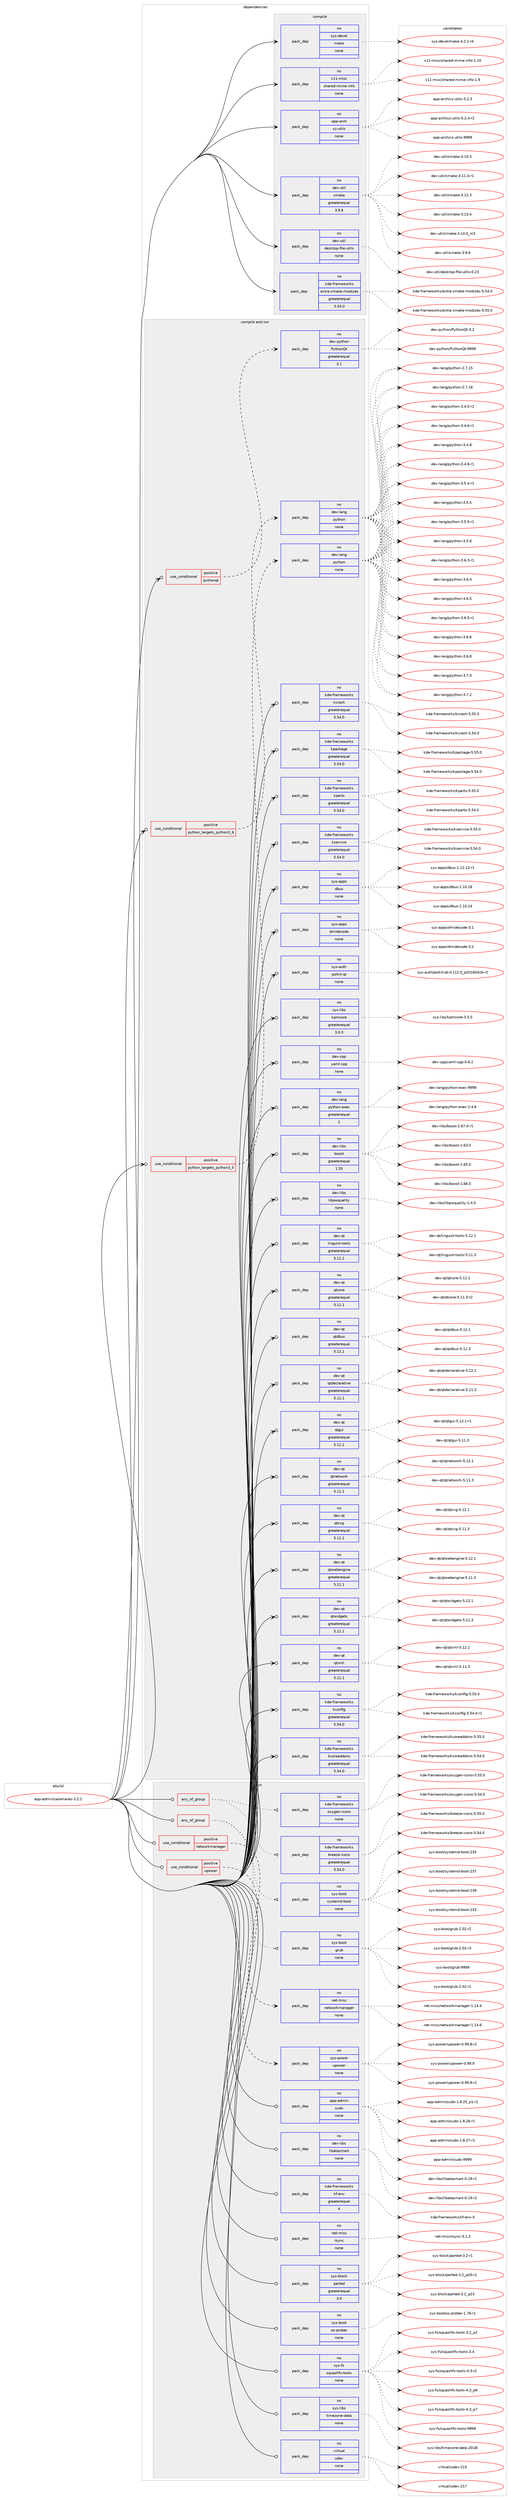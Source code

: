 digraph prolog {

# *************
# Graph options
# *************

newrank=true;
concentrate=true;
compound=true;
graph [rankdir=LR,fontname=Helvetica,fontsize=10,ranksep=1.5];#, ranksep=2.5, nodesep=0.2];
edge  [arrowhead=vee];
node  [fontname=Helvetica,fontsize=10];

# **********
# The ebuild
# **********

subgraph cluster_leftcol {
color=gray;
rank=same;
label=<<i>ebuild</i>>;
id [label="app-admin/calamares-3.2.2", color=red, width=4, href="../app-admin/calamares-3.2.2.svg"];
}

# ****************
# The dependencies
# ****************

subgraph cluster_midcol {
color=gray;
label=<<i>dependencies</i>>;
subgraph cluster_compile {
fillcolor="#eeeeee";
style=filled;
label=<<i>compile</i>>;
subgraph pack899906 {
dependency1264115 [label=<<TABLE BORDER="0" CELLBORDER="1" CELLSPACING="0" CELLPADDING="4" WIDTH="220"><TR><TD ROWSPAN="6" CELLPADDING="30">pack_dep</TD></TR><TR><TD WIDTH="110">no</TD></TR><TR><TD>app-arch</TD></TR><TR><TD>xz-utils</TD></TR><TR><TD>none</TD></TR><TR><TD></TD></TR></TABLE>>, shape=none, color=blue];
}
id:e -> dependency1264115:w [weight=20,style="solid",arrowhead="vee"];
subgraph pack899907 {
dependency1264116 [label=<<TABLE BORDER="0" CELLBORDER="1" CELLSPACING="0" CELLPADDING="4" WIDTH="220"><TR><TD ROWSPAN="6" CELLPADDING="30">pack_dep</TD></TR><TR><TD WIDTH="110">no</TD></TR><TR><TD>dev-util</TD></TR><TR><TD>cmake</TD></TR><TR><TD>greaterequal</TD></TR><TR><TD>3.9.6</TD></TR></TABLE>>, shape=none, color=blue];
}
id:e -> dependency1264116:w [weight=20,style="solid",arrowhead="vee"];
subgraph pack899908 {
dependency1264117 [label=<<TABLE BORDER="0" CELLBORDER="1" CELLSPACING="0" CELLPADDING="4" WIDTH="220"><TR><TD ROWSPAN="6" CELLPADDING="30">pack_dep</TD></TR><TR><TD WIDTH="110">no</TD></TR><TR><TD>dev-util</TD></TR><TR><TD>desktop-file-utils</TD></TR><TR><TD>none</TD></TR><TR><TD></TD></TR></TABLE>>, shape=none, color=blue];
}
id:e -> dependency1264117:w [weight=20,style="solid",arrowhead="vee"];
subgraph pack899909 {
dependency1264118 [label=<<TABLE BORDER="0" CELLBORDER="1" CELLSPACING="0" CELLPADDING="4" WIDTH="220"><TR><TD ROWSPAN="6" CELLPADDING="30">pack_dep</TD></TR><TR><TD WIDTH="110">no</TD></TR><TR><TD>kde-frameworks</TD></TR><TR><TD>extra-cmake-modules</TD></TR><TR><TD>greaterequal</TD></TR><TR><TD>5.54.0</TD></TR></TABLE>>, shape=none, color=blue];
}
id:e -> dependency1264118:w [weight=20,style="solid",arrowhead="vee"];
subgraph pack899910 {
dependency1264119 [label=<<TABLE BORDER="0" CELLBORDER="1" CELLSPACING="0" CELLPADDING="4" WIDTH="220"><TR><TD ROWSPAN="6" CELLPADDING="30">pack_dep</TD></TR><TR><TD WIDTH="110">no</TD></TR><TR><TD>sys-devel</TD></TR><TR><TD>make</TD></TR><TR><TD>none</TD></TR><TR><TD></TD></TR></TABLE>>, shape=none, color=blue];
}
id:e -> dependency1264119:w [weight=20,style="solid",arrowhead="vee"];
subgraph pack899911 {
dependency1264120 [label=<<TABLE BORDER="0" CELLBORDER="1" CELLSPACING="0" CELLPADDING="4" WIDTH="220"><TR><TD ROWSPAN="6" CELLPADDING="30">pack_dep</TD></TR><TR><TD WIDTH="110">no</TD></TR><TR><TD>x11-misc</TD></TR><TR><TD>shared-mime-info</TD></TR><TR><TD>none</TD></TR><TR><TD></TD></TR></TABLE>>, shape=none, color=blue];
}
id:e -> dependency1264120:w [weight=20,style="solid",arrowhead="vee"];
}
subgraph cluster_compileandrun {
fillcolor="#eeeeee";
style=filled;
label=<<i>compile and run</i>>;
subgraph cond344631 {
dependency1264121 [label=<<TABLE BORDER="0" CELLBORDER="1" CELLSPACING="0" CELLPADDING="4"><TR><TD ROWSPAN="3" CELLPADDING="10">use_conditional</TD></TR><TR><TD>positive</TD></TR><TR><TD>python_targets_python3_5</TD></TR></TABLE>>, shape=none, color=red];
subgraph pack899912 {
dependency1264122 [label=<<TABLE BORDER="0" CELLBORDER="1" CELLSPACING="0" CELLPADDING="4" WIDTH="220"><TR><TD ROWSPAN="6" CELLPADDING="30">pack_dep</TD></TR><TR><TD WIDTH="110">no</TD></TR><TR><TD>dev-lang</TD></TR><TR><TD>python</TD></TR><TR><TD>none</TD></TR><TR><TD></TD></TR></TABLE>>, shape=none, color=blue];
}
dependency1264121:e -> dependency1264122:w [weight=20,style="dashed",arrowhead="vee"];
}
id:e -> dependency1264121:w [weight=20,style="solid",arrowhead="odotvee"];
subgraph cond344632 {
dependency1264123 [label=<<TABLE BORDER="0" CELLBORDER="1" CELLSPACING="0" CELLPADDING="4"><TR><TD ROWSPAN="3" CELLPADDING="10">use_conditional</TD></TR><TR><TD>positive</TD></TR><TR><TD>python_targets_python3_6</TD></TR></TABLE>>, shape=none, color=red];
subgraph pack899913 {
dependency1264124 [label=<<TABLE BORDER="0" CELLBORDER="1" CELLSPACING="0" CELLPADDING="4" WIDTH="220"><TR><TD ROWSPAN="6" CELLPADDING="30">pack_dep</TD></TR><TR><TD WIDTH="110">no</TD></TR><TR><TD>dev-lang</TD></TR><TR><TD>python</TD></TR><TR><TD>none</TD></TR><TR><TD></TD></TR></TABLE>>, shape=none, color=blue];
}
dependency1264123:e -> dependency1264124:w [weight=20,style="dashed",arrowhead="vee"];
}
id:e -> dependency1264123:w [weight=20,style="solid",arrowhead="odotvee"];
subgraph cond344633 {
dependency1264125 [label=<<TABLE BORDER="0" CELLBORDER="1" CELLSPACING="0" CELLPADDING="4"><TR><TD ROWSPAN="3" CELLPADDING="10">use_conditional</TD></TR><TR><TD>positive</TD></TR><TR><TD>pythonqt</TD></TR></TABLE>>, shape=none, color=red];
subgraph pack899914 {
dependency1264126 [label=<<TABLE BORDER="0" CELLBORDER="1" CELLSPACING="0" CELLPADDING="4" WIDTH="220"><TR><TD ROWSPAN="6" CELLPADDING="30">pack_dep</TD></TR><TR><TD WIDTH="110">no</TD></TR><TR><TD>dev-python</TD></TR><TR><TD>PythonQt</TD></TR><TR><TD>greaterequal</TD></TR><TR><TD>3.1</TD></TR></TABLE>>, shape=none, color=blue];
}
dependency1264125:e -> dependency1264126:w [weight=20,style="dashed",arrowhead="vee"];
}
id:e -> dependency1264125:w [weight=20,style="solid",arrowhead="odotvee"];
subgraph pack899915 {
dependency1264127 [label=<<TABLE BORDER="0" CELLBORDER="1" CELLSPACING="0" CELLPADDING="4" WIDTH="220"><TR><TD ROWSPAN="6" CELLPADDING="30">pack_dep</TD></TR><TR><TD WIDTH="110">no</TD></TR><TR><TD>dev-cpp</TD></TR><TR><TD>yaml-cpp</TD></TR><TR><TD>none</TD></TR><TR><TD></TD></TR></TABLE>>, shape=none, color=blue];
}
id:e -> dependency1264127:w [weight=20,style="solid",arrowhead="odotvee"];
subgraph pack899916 {
dependency1264128 [label=<<TABLE BORDER="0" CELLBORDER="1" CELLSPACING="0" CELLPADDING="4" WIDTH="220"><TR><TD ROWSPAN="6" CELLPADDING="30">pack_dep</TD></TR><TR><TD WIDTH="110">no</TD></TR><TR><TD>dev-lang</TD></TR><TR><TD>python-exec</TD></TR><TR><TD>greaterequal</TD></TR><TR><TD>2</TD></TR></TABLE>>, shape=none, color=blue];
}
id:e -> dependency1264128:w [weight=20,style="solid",arrowhead="odotvee"];
subgraph pack899917 {
dependency1264129 [label=<<TABLE BORDER="0" CELLBORDER="1" CELLSPACING="0" CELLPADDING="4" WIDTH="220"><TR><TD ROWSPAN="6" CELLPADDING="30">pack_dep</TD></TR><TR><TD WIDTH="110">no</TD></TR><TR><TD>dev-libs</TD></TR><TR><TD>boost</TD></TR><TR><TD>greaterequal</TD></TR><TR><TD>1.55</TD></TR></TABLE>>, shape=none, color=blue];
}
id:e -> dependency1264129:w [weight=20,style="solid",arrowhead="odotvee"];
subgraph pack899918 {
dependency1264130 [label=<<TABLE BORDER="0" CELLBORDER="1" CELLSPACING="0" CELLPADDING="4" WIDTH="220"><TR><TD ROWSPAN="6" CELLPADDING="30">pack_dep</TD></TR><TR><TD WIDTH="110">no</TD></TR><TR><TD>dev-libs</TD></TR><TR><TD>libpwquality</TD></TR><TR><TD>none</TD></TR><TR><TD></TD></TR></TABLE>>, shape=none, color=blue];
}
id:e -> dependency1264130:w [weight=20,style="solid",arrowhead="odotvee"];
subgraph pack899919 {
dependency1264131 [label=<<TABLE BORDER="0" CELLBORDER="1" CELLSPACING="0" CELLPADDING="4" WIDTH="220"><TR><TD ROWSPAN="6" CELLPADDING="30">pack_dep</TD></TR><TR><TD WIDTH="110">no</TD></TR><TR><TD>dev-qt</TD></TR><TR><TD>linguist-tools</TD></TR><TR><TD>greaterequal</TD></TR><TR><TD>5.11.1</TD></TR></TABLE>>, shape=none, color=blue];
}
id:e -> dependency1264131:w [weight=20,style="solid",arrowhead="odotvee"];
subgraph pack899920 {
dependency1264132 [label=<<TABLE BORDER="0" CELLBORDER="1" CELLSPACING="0" CELLPADDING="4" WIDTH="220"><TR><TD ROWSPAN="6" CELLPADDING="30">pack_dep</TD></TR><TR><TD WIDTH="110">no</TD></TR><TR><TD>dev-qt</TD></TR><TR><TD>qtcore</TD></TR><TR><TD>greaterequal</TD></TR><TR><TD>5.11.1</TD></TR></TABLE>>, shape=none, color=blue];
}
id:e -> dependency1264132:w [weight=20,style="solid",arrowhead="odotvee"];
subgraph pack899921 {
dependency1264133 [label=<<TABLE BORDER="0" CELLBORDER="1" CELLSPACING="0" CELLPADDING="4" WIDTH="220"><TR><TD ROWSPAN="6" CELLPADDING="30">pack_dep</TD></TR><TR><TD WIDTH="110">no</TD></TR><TR><TD>dev-qt</TD></TR><TR><TD>qtdbus</TD></TR><TR><TD>greaterequal</TD></TR><TR><TD>5.11.1</TD></TR></TABLE>>, shape=none, color=blue];
}
id:e -> dependency1264133:w [weight=20,style="solid",arrowhead="odotvee"];
subgraph pack899922 {
dependency1264134 [label=<<TABLE BORDER="0" CELLBORDER="1" CELLSPACING="0" CELLPADDING="4" WIDTH="220"><TR><TD ROWSPAN="6" CELLPADDING="30">pack_dep</TD></TR><TR><TD WIDTH="110">no</TD></TR><TR><TD>dev-qt</TD></TR><TR><TD>qtdeclarative</TD></TR><TR><TD>greaterequal</TD></TR><TR><TD>5.11.1</TD></TR></TABLE>>, shape=none, color=blue];
}
id:e -> dependency1264134:w [weight=20,style="solid",arrowhead="odotvee"];
subgraph pack899923 {
dependency1264135 [label=<<TABLE BORDER="0" CELLBORDER="1" CELLSPACING="0" CELLPADDING="4" WIDTH="220"><TR><TD ROWSPAN="6" CELLPADDING="30">pack_dep</TD></TR><TR><TD WIDTH="110">no</TD></TR><TR><TD>dev-qt</TD></TR><TR><TD>qtgui</TD></TR><TR><TD>greaterequal</TD></TR><TR><TD>5.11.1</TD></TR></TABLE>>, shape=none, color=blue];
}
id:e -> dependency1264135:w [weight=20,style="solid",arrowhead="odotvee"];
subgraph pack899924 {
dependency1264136 [label=<<TABLE BORDER="0" CELLBORDER="1" CELLSPACING="0" CELLPADDING="4" WIDTH="220"><TR><TD ROWSPAN="6" CELLPADDING="30">pack_dep</TD></TR><TR><TD WIDTH="110">no</TD></TR><TR><TD>dev-qt</TD></TR><TR><TD>qtnetwork</TD></TR><TR><TD>greaterequal</TD></TR><TR><TD>5.11.1</TD></TR></TABLE>>, shape=none, color=blue];
}
id:e -> dependency1264136:w [weight=20,style="solid",arrowhead="odotvee"];
subgraph pack899925 {
dependency1264137 [label=<<TABLE BORDER="0" CELLBORDER="1" CELLSPACING="0" CELLPADDING="4" WIDTH="220"><TR><TD ROWSPAN="6" CELLPADDING="30">pack_dep</TD></TR><TR><TD WIDTH="110">no</TD></TR><TR><TD>dev-qt</TD></TR><TR><TD>qtsvg</TD></TR><TR><TD>greaterequal</TD></TR><TR><TD>5.11.1</TD></TR></TABLE>>, shape=none, color=blue];
}
id:e -> dependency1264137:w [weight=20,style="solid",arrowhead="odotvee"];
subgraph pack899926 {
dependency1264138 [label=<<TABLE BORDER="0" CELLBORDER="1" CELLSPACING="0" CELLPADDING="4" WIDTH="220"><TR><TD ROWSPAN="6" CELLPADDING="30">pack_dep</TD></TR><TR><TD WIDTH="110">no</TD></TR><TR><TD>dev-qt</TD></TR><TR><TD>qtwebengine</TD></TR><TR><TD>greaterequal</TD></TR><TR><TD>5.11.1</TD></TR></TABLE>>, shape=none, color=blue];
}
id:e -> dependency1264138:w [weight=20,style="solid",arrowhead="odotvee"];
subgraph pack899927 {
dependency1264139 [label=<<TABLE BORDER="0" CELLBORDER="1" CELLSPACING="0" CELLPADDING="4" WIDTH="220"><TR><TD ROWSPAN="6" CELLPADDING="30">pack_dep</TD></TR><TR><TD WIDTH="110">no</TD></TR><TR><TD>dev-qt</TD></TR><TR><TD>qtwidgets</TD></TR><TR><TD>greaterequal</TD></TR><TR><TD>5.11.1</TD></TR></TABLE>>, shape=none, color=blue];
}
id:e -> dependency1264139:w [weight=20,style="solid",arrowhead="odotvee"];
subgraph pack899928 {
dependency1264140 [label=<<TABLE BORDER="0" CELLBORDER="1" CELLSPACING="0" CELLPADDING="4" WIDTH="220"><TR><TD ROWSPAN="6" CELLPADDING="30">pack_dep</TD></TR><TR><TD WIDTH="110">no</TD></TR><TR><TD>dev-qt</TD></TR><TR><TD>qtxml</TD></TR><TR><TD>greaterequal</TD></TR><TR><TD>5.11.1</TD></TR></TABLE>>, shape=none, color=blue];
}
id:e -> dependency1264140:w [weight=20,style="solid",arrowhead="odotvee"];
subgraph pack899929 {
dependency1264141 [label=<<TABLE BORDER="0" CELLBORDER="1" CELLSPACING="0" CELLPADDING="4" WIDTH="220"><TR><TD ROWSPAN="6" CELLPADDING="30">pack_dep</TD></TR><TR><TD WIDTH="110">no</TD></TR><TR><TD>kde-frameworks</TD></TR><TR><TD>kconfig</TD></TR><TR><TD>greaterequal</TD></TR><TR><TD>5.54.0</TD></TR></TABLE>>, shape=none, color=blue];
}
id:e -> dependency1264141:w [weight=20,style="solid",arrowhead="odotvee"];
subgraph pack899930 {
dependency1264142 [label=<<TABLE BORDER="0" CELLBORDER="1" CELLSPACING="0" CELLPADDING="4" WIDTH="220"><TR><TD ROWSPAN="6" CELLPADDING="30">pack_dep</TD></TR><TR><TD WIDTH="110">no</TD></TR><TR><TD>kde-frameworks</TD></TR><TR><TD>kcoreaddons</TD></TR><TR><TD>greaterequal</TD></TR><TR><TD>5.54.0</TD></TR></TABLE>>, shape=none, color=blue];
}
id:e -> dependency1264142:w [weight=20,style="solid",arrowhead="odotvee"];
subgraph pack899931 {
dependency1264143 [label=<<TABLE BORDER="0" CELLBORDER="1" CELLSPACING="0" CELLPADDING="4" WIDTH="220"><TR><TD ROWSPAN="6" CELLPADDING="30">pack_dep</TD></TR><TR><TD WIDTH="110">no</TD></TR><TR><TD>kde-frameworks</TD></TR><TR><TD>kcrash</TD></TR><TR><TD>greaterequal</TD></TR><TR><TD>5.54.0</TD></TR></TABLE>>, shape=none, color=blue];
}
id:e -> dependency1264143:w [weight=20,style="solid",arrowhead="odotvee"];
subgraph pack899932 {
dependency1264144 [label=<<TABLE BORDER="0" CELLBORDER="1" CELLSPACING="0" CELLPADDING="4" WIDTH="220"><TR><TD ROWSPAN="6" CELLPADDING="30">pack_dep</TD></TR><TR><TD WIDTH="110">no</TD></TR><TR><TD>kde-frameworks</TD></TR><TR><TD>kpackage</TD></TR><TR><TD>greaterequal</TD></TR><TR><TD>5.54.0</TD></TR></TABLE>>, shape=none, color=blue];
}
id:e -> dependency1264144:w [weight=20,style="solid",arrowhead="odotvee"];
subgraph pack899933 {
dependency1264145 [label=<<TABLE BORDER="0" CELLBORDER="1" CELLSPACING="0" CELLPADDING="4" WIDTH="220"><TR><TD ROWSPAN="6" CELLPADDING="30">pack_dep</TD></TR><TR><TD WIDTH="110">no</TD></TR><TR><TD>kde-frameworks</TD></TR><TR><TD>kparts</TD></TR><TR><TD>greaterequal</TD></TR><TR><TD>5.54.0</TD></TR></TABLE>>, shape=none, color=blue];
}
id:e -> dependency1264145:w [weight=20,style="solid",arrowhead="odotvee"];
subgraph pack899934 {
dependency1264146 [label=<<TABLE BORDER="0" CELLBORDER="1" CELLSPACING="0" CELLPADDING="4" WIDTH="220"><TR><TD ROWSPAN="6" CELLPADDING="30">pack_dep</TD></TR><TR><TD WIDTH="110">no</TD></TR><TR><TD>kde-frameworks</TD></TR><TR><TD>kservice</TD></TR><TR><TD>greaterequal</TD></TR><TR><TD>5.54.0</TD></TR></TABLE>>, shape=none, color=blue];
}
id:e -> dependency1264146:w [weight=20,style="solid",arrowhead="odotvee"];
subgraph pack899935 {
dependency1264147 [label=<<TABLE BORDER="0" CELLBORDER="1" CELLSPACING="0" CELLPADDING="4" WIDTH="220"><TR><TD ROWSPAN="6" CELLPADDING="30">pack_dep</TD></TR><TR><TD WIDTH="110">no</TD></TR><TR><TD>sys-apps</TD></TR><TR><TD>dbus</TD></TR><TR><TD>none</TD></TR><TR><TD></TD></TR></TABLE>>, shape=none, color=blue];
}
id:e -> dependency1264147:w [weight=20,style="solid",arrowhead="odotvee"];
subgraph pack899936 {
dependency1264148 [label=<<TABLE BORDER="0" CELLBORDER="1" CELLSPACING="0" CELLPADDING="4" WIDTH="220"><TR><TD ROWSPAN="6" CELLPADDING="30">pack_dep</TD></TR><TR><TD WIDTH="110">no</TD></TR><TR><TD>sys-apps</TD></TR><TR><TD>dmidecode</TD></TR><TR><TD>none</TD></TR><TR><TD></TD></TR></TABLE>>, shape=none, color=blue];
}
id:e -> dependency1264148:w [weight=20,style="solid",arrowhead="odotvee"];
subgraph pack899937 {
dependency1264149 [label=<<TABLE BORDER="0" CELLBORDER="1" CELLSPACING="0" CELLPADDING="4" WIDTH="220"><TR><TD ROWSPAN="6" CELLPADDING="30">pack_dep</TD></TR><TR><TD WIDTH="110">no</TD></TR><TR><TD>sys-auth</TD></TR><TR><TD>polkit-qt</TD></TR><TR><TD>none</TD></TR><TR><TD></TD></TR></TABLE>>, shape=none, color=blue];
}
id:e -> dependency1264149:w [weight=20,style="solid",arrowhead="odotvee"];
subgraph pack899938 {
dependency1264150 [label=<<TABLE BORDER="0" CELLBORDER="1" CELLSPACING="0" CELLPADDING="4" WIDTH="220"><TR><TD ROWSPAN="6" CELLPADDING="30">pack_dep</TD></TR><TR><TD WIDTH="110">no</TD></TR><TR><TD>sys-libs</TD></TR><TR><TD>kpmcore</TD></TR><TR><TD>greaterequal</TD></TR><TR><TD>3.0.3</TD></TR></TABLE>>, shape=none, color=blue];
}
id:e -> dependency1264150:w [weight=20,style="solid",arrowhead="odotvee"];
}
subgraph cluster_run {
fillcolor="#eeeeee";
style=filled;
label=<<i>run</i>>;
subgraph any19062 {
dependency1264151 [label=<<TABLE BORDER="0" CELLBORDER="1" CELLSPACING="0" CELLPADDING="4"><TR><TD CELLPADDING="10">any_of_group</TD></TR></TABLE>>, shape=none, color=red];subgraph pack899939 {
dependency1264152 [label=<<TABLE BORDER="0" CELLBORDER="1" CELLSPACING="0" CELLPADDING="4" WIDTH="220"><TR><TD ROWSPAN="6" CELLPADDING="30">pack_dep</TD></TR><TR><TD WIDTH="110">no</TD></TR><TR><TD>kde-frameworks</TD></TR><TR><TD>breeze-icons</TD></TR><TR><TD>greaterequal</TD></TR><TR><TD>5.54.0</TD></TR></TABLE>>, shape=none, color=blue];
}
dependency1264151:e -> dependency1264152:w [weight=20,style="dotted",arrowhead="oinv"];
subgraph pack899940 {
dependency1264153 [label=<<TABLE BORDER="0" CELLBORDER="1" CELLSPACING="0" CELLPADDING="4" WIDTH="220"><TR><TD ROWSPAN="6" CELLPADDING="30">pack_dep</TD></TR><TR><TD WIDTH="110">no</TD></TR><TR><TD>kde-frameworks</TD></TR><TR><TD>oxygen-icons</TD></TR><TR><TD>none</TD></TR><TR><TD></TD></TR></TABLE>>, shape=none, color=blue];
}
dependency1264151:e -> dependency1264153:w [weight=20,style="dotted",arrowhead="oinv"];
}
id:e -> dependency1264151:w [weight=20,style="solid",arrowhead="odot"];
subgraph any19063 {
dependency1264154 [label=<<TABLE BORDER="0" CELLBORDER="1" CELLSPACING="0" CELLPADDING="4"><TR><TD CELLPADDING="10">any_of_group</TD></TR></TABLE>>, shape=none, color=red];subgraph pack899941 {
dependency1264155 [label=<<TABLE BORDER="0" CELLBORDER="1" CELLSPACING="0" CELLPADDING="4" WIDTH="220"><TR><TD ROWSPAN="6" CELLPADDING="30">pack_dep</TD></TR><TR><TD WIDTH="110">no</TD></TR><TR><TD>sys-boot</TD></TR><TR><TD>grub</TD></TR><TR><TD>none</TD></TR><TR><TD></TD></TR></TABLE>>, shape=none, color=blue];
}
dependency1264154:e -> dependency1264155:w [weight=20,style="dotted",arrowhead="oinv"];
subgraph pack899942 {
dependency1264156 [label=<<TABLE BORDER="0" CELLBORDER="1" CELLSPACING="0" CELLPADDING="4" WIDTH="220"><TR><TD ROWSPAN="6" CELLPADDING="30">pack_dep</TD></TR><TR><TD WIDTH="110">no</TD></TR><TR><TD>sys-boot</TD></TR><TR><TD>systemd-boot</TD></TR><TR><TD>none</TD></TR><TR><TD></TD></TR></TABLE>>, shape=none, color=blue];
}
dependency1264154:e -> dependency1264156:w [weight=20,style="dotted",arrowhead="oinv"];
}
id:e -> dependency1264154:w [weight=20,style="solid",arrowhead="odot"];
subgraph cond344634 {
dependency1264157 [label=<<TABLE BORDER="0" CELLBORDER="1" CELLSPACING="0" CELLPADDING="4"><TR><TD ROWSPAN="3" CELLPADDING="10">use_conditional</TD></TR><TR><TD>positive</TD></TR><TR><TD>networkmanager</TD></TR></TABLE>>, shape=none, color=red];
subgraph pack899943 {
dependency1264158 [label=<<TABLE BORDER="0" CELLBORDER="1" CELLSPACING="0" CELLPADDING="4" WIDTH="220"><TR><TD ROWSPAN="6" CELLPADDING="30">pack_dep</TD></TR><TR><TD WIDTH="110">no</TD></TR><TR><TD>net-misc</TD></TR><TR><TD>networkmanager</TD></TR><TR><TD>none</TD></TR><TR><TD></TD></TR></TABLE>>, shape=none, color=blue];
}
dependency1264157:e -> dependency1264158:w [weight=20,style="dashed",arrowhead="vee"];
}
id:e -> dependency1264157:w [weight=20,style="solid",arrowhead="odot"];
subgraph cond344635 {
dependency1264159 [label=<<TABLE BORDER="0" CELLBORDER="1" CELLSPACING="0" CELLPADDING="4"><TR><TD ROWSPAN="3" CELLPADDING="10">use_conditional</TD></TR><TR><TD>positive</TD></TR><TR><TD>upower</TD></TR></TABLE>>, shape=none, color=red];
subgraph pack899944 {
dependency1264160 [label=<<TABLE BORDER="0" CELLBORDER="1" CELLSPACING="0" CELLPADDING="4" WIDTH="220"><TR><TD ROWSPAN="6" CELLPADDING="30">pack_dep</TD></TR><TR><TD WIDTH="110">no</TD></TR><TR><TD>sys-power</TD></TR><TR><TD>upower</TD></TR><TR><TD>none</TD></TR><TR><TD></TD></TR></TABLE>>, shape=none, color=blue];
}
dependency1264159:e -> dependency1264160:w [weight=20,style="dashed",arrowhead="vee"];
}
id:e -> dependency1264159:w [weight=20,style="solid",arrowhead="odot"];
subgraph pack899945 {
dependency1264161 [label=<<TABLE BORDER="0" CELLBORDER="1" CELLSPACING="0" CELLPADDING="4" WIDTH="220"><TR><TD ROWSPAN="6" CELLPADDING="30">pack_dep</TD></TR><TR><TD WIDTH="110">no</TD></TR><TR><TD>app-admin</TD></TR><TR><TD>sudo</TD></TR><TR><TD>none</TD></TR><TR><TD></TD></TR></TABLE>>, shape=none, color=blue];
}
id:e -> dependency1264161:w [weight=20,style="solid",arrowhead="odot"];
subgraph pack899946 {
dependency1264162 [label=<<TABLE BORDER="0" CELLBORDER="1" CELLSPACING="0" CELLPADDING="4" WIDTH="220"><TR><TD ROWSPAN="6" CELLPADDING="30">pack_dep</TD></TR><TR><TD WIDTH="110">no</TD></TR><TR><TD>dev-libs</TD></TR><TR><TD>libatasmart</TD></TR><TR><TD>none</TD></TR><TR><TD></TD></TR></TABLE>>, shape=none, color=blue];
}
id:e -> dependency1264162:w [weight=20,style="solid",arrowhead="odot"];
subgraph pack899947 {
dependency1264163 [label=<<TABLE BORDER="0" CELLBORDER="1" CELLSPACING="0" CELLPADDING="4" WIDTH="220"><TR><TD ROWSPAN="6" CELLPADDING="30">pack_dep</TD></TR><TR><TD WIDTH="110">no</TD></TR><TR><TD>kde-frameworks</TD></TR><TR><TD>kf-env</TD></TR><TR><TD>greaterequal</TD></TR><TR><TD>4</TD></TR></TABLE>>, shape=none, color=blue];
}
id:e -> dependency1264163:w [weight=20,style="solid",arrowhead="odot"];
subgraph pack899948 {
dependency1264164 [label=<<TABLE BORDER="0" CELLBORDER="1" CELLSPACING="0" CELLPADDING="4" WIDTH="220"><TR><TD ROWSPAN="6" CELLPADDING="30">pack_dep</TD></TR><TR><TD WIDTH="110">no</TD></TR><TR><TD>net-misc</TD></TR><TR><TD>rsync</TD></TR><TR><TD>none</TD></TR><TR><TD></TD></TR></TABLE>>, shape=none, color=blue];
}
id:e -> dependency1264164:w [weight=20,style="solid",arrowhead="odot"];
subgraph pack899949 {
dependency1264165 [label=<<TABLE BORDER="0" CELLBORDER="1" CELLSPACING="0" CELLPADDING="4" WIDTH="220"><TR><TD ROWSPAN="6" CELLPADDING="30">pack_dep</TD></TR><TR><TD WIDTH="110">no</TD></TR><TR><TD>sys-block</TD></TR><TR><TD>parted</TD></TR><TR><TD>greaterequal</TD></TR><TR><TD>3.0</TD></TR></TABLE>>, shape=none, color=blue];
}
id:e -> dependency1264165:w [weight=20,style="solid",arrowhead="odot"];
subgraph pack899950 {
dependency1264166 [label=<<TABLE BORDER="0" CELLBORDER="1" CELLSPACING="0" CELLPADDING="4" WIDTH="220"><TR><TD ROWSPAN="6" CELLPADDING="30">pack_dep</TD></TR><TR><TD WIDTH="110">no</TD></TR><TR><TD>sys-boot</TD></TR><TR><TD>os-prober</TD></TR><TR><TD>none</TD></TR><TR><TD></TD></TR></TABLE>>, shape=none, color=blue];
}
id:e -> dependency1264166:w [weight=20,style="solid",arrowhead="odot"];
subgraph pack899951 {
dependency1264167 [label=<<TABLE BORDER="0" CELLBORDER="1" CELLSPACING="0" CELLPADDING="4" WIDTH="220"><TR><TD ROWSPAN="6" CELLPADDING="30">pack_dep</TD></TR><TR><TD WIDTH="110">no</TD></TR><TR><TD>sys-fs</TD></TR><TR><TD>squashfs-tools</TD></TR><TR><TD>none</TD></TR><TR><TD></TD></TR></TABLE>>, shape=none, color=blue];
}
id:e -> dependency1264167:w [weight=20,style="solid",arrowhead="odot"];
subgraph pack899952 {
dependency1264168 [label=<<TABLE BORDER="0" CELLBORDER="1" CELLSPACING="0" CELLPADDING="4" WIDTH="220"><TR><TD ROWSPAN="6" CELLPADDING="30">pack_dep</TD></TR><TR><TD WIDTH="110">no</TD></TR><TR><TD>sys-libs</TD></TR><TR><TD>timezone-data</TD></TR><TR><TD>none</TD></TR><TR><TD></TD></TR></TABLE>>, shape=none, color=blue];
}
id:e -> dependency1264168:w [weight=20,style="solid",arrowhead="odot"];
subgraph pack899953 {
dependency1264169 [label=<<TABLE BORDER="0" CELLBORDER="1" CELLSPACING="0" CELLPADDING="4" WIDTH="220"><TR><TD ROWSPAN="6" CELLPADDING="30">pack_dep</TD></TR><TR><TD WIDTH="110">no</TD></TR><TR><TD>virtual</TD></TR><TR><TD>udev</TD></TR><TR><TD>none</TD></TR><TR><TD></TD></TR></TABLE>>, shape=none, color=blue];
}
id:e -> dependency1264169:w [weight=20,style="solid",arrowhead="odot"];
}
}

# **************
# The candidates
# **************

subgraph cluster_choices {
rank=same;
color=gray;
label=<<i>candidates</i>>;

subgraph choice899906 {
color=black;
nodesep=1;
choice971121124597114991044712012245117116105108115455346504651 [label="app-arch/xz-utils-5.2.3", color=red, width=4,href="../app-arch/xz-utils-5.2.3.svg"];
choice9711211245971149910447120122451171161051081154553465046524511450 [label="app-arch/xz-utils-5.2.4-r2", color=red, width=4,href="../app-arch/xz-utils-5.2.4-r2.svg"];
choice9711211245971149910447120122451171161051081154557575757 [label="app-arch/xz-utils-9999", color=red, width=4,href="../app-arch/xz-utils-9999.svg"];
dependency1264115:e -> choice971121124597114991044712012245117116105108115455346504651:w [style=dotted,weight="100"];
dependency1264115:e -> choice9711211245971149910447120122451171161051081154553465046524511450:w [style=dotted,weight="100"];
dependency1264115:e -> choice9711211245971149910447120122451171161051081154557575757:w [style=dotted,weight="100"];
}
subgraph choice899907 {
color=black;
nodesep=1;
choice1001011184511711610510847991099710710145514649484651 [label="dev-util/cmake-3.10.3", color=red, width=4,href="../dev-util/cmake-3.10.3.svg"];
choice10010111845117116105108479910997107101455146494946524511449 [label="dev-util/cmake-3.11.4-r1", color=red, width=4,href="../dev-util/cmake-3.11.4-r1.svg"];
choice1001011184511711610510847991099710710145514649504651 [label="dev-util/cmake-3.12.3", color=red, width=4,href="../dev-util/cmake-3.12.3.svg"];
choice1001011184511711610510847991099710710145514649514652 [label="dev-util/cmake-3.13.4", color=red, width=4,href="../dev-util/cmake-3.13.4.svg"];
choice1001011184511711610510847991099710710145514649524648951149951 [label="dev-util/cmake-3.14.0_rc3", color=red, width=4,href="../dev-util/cmake-3.14.0_rc3.svg"];
choice10010111845117116105108479910997107101455146574654 [label="dev-util/cmake-3.9.6", color=red, width=4,href="../dev-util/cmake-3.9.6.svg"];
dependency1264116:e -> choice1001011184511711610510847991099710710145514649484651:w [style=dotted,weight="100"];
dependency1264116:e -> choice10010111845117116105108479910997107101455146494946524511449:w [style=dotted,weight="100"];
dependency1264116:e -> choice1001011184511711610510847991099710710145514649504651:w [style=dotted,weight="100"];
dependency1264116:e -> choice1001011184511711610510847991099710710145514649514652:w [style=dotted,weight="100"];
dependency1264116:e -> choice1001011184511711610510847991099710710145514649524648951149951:w [style=dotted,weight="100"];
dependency1264116:e -> choice10010111845117116105108479910997107101455146574654:w [style=dotted,weight="100"];
}
subgraph choice899908 {
color=black;
nodesep=1;
choice100101118451171161051084710010111510711611111245102105108101451171161051081154548465051 [label="dev-util/desktop-file-utils-0.23", color=red, width=4,href="../dev-util/desktop-file-utils-0.23.svg"];
dependency1264117:e -> choice100101118451171161051084710010111510711611111245102105108101451171161051081154548465051:w [style=dotted,weight="100"];
}
subgraph choice899909 {
color=black;
nodesep=1;
choice107100101451021149710910111911111410711547101120116114974599109971071014510911110011710810111545534653524648 [label="kde-frameworks/extra-cmake-modules-5.54.0", color=red, width=4,href="../kde-frameworks/extra-cmake-modules-5.54.0.svg"];
choice107100101451021149710910111911111410711547101120116114974599109971071014510911110011710810111545534653534648 [label="kde-frameworks/extra-cmake-modules-5.55.0", color=red, width=4,href="../kde-frameworks/extra-cmake-modules-5.55.0.svg"];
dependency1264118:e -> choice107100101451021149710910111911111410711547101120116114974599109971071014510911110011710810111545534653524648:w [style=dotted,weight="100"];
dependency1264118:e -> choice107100101451021149710910111911111410711547101120116114974599109971071014510911110011710810111545534653534648:w [style=dotted,weight="100"];
}
subgraph choice899910 {
color=black;
nodesep=1;
choice1151211154510010111810110847109971071014552465046494511452 [label="sys-devel/make-4.2.1-r4", color=red, width=4,href="../sys-devel/make-4.2.1-r4.svg"];
dependency1264119:e -> choice1151211154510010111810110847109971071014552465046494511452:w [style=dotted,weight="100"];
}
subgraph choice899911 {
color=black;
nodesep=1;
choice12049494510910511599471151049711410110045109105109101451051101021114549464948 [label="x11-misc/shared-mime-info-1.10", color=red, width=4,href="../x11-misc/shared-mime-info-1.10.svg"];
choice120494945109105115994711510497114101100451091051091014510511010211145494657 [label="x11-misc/shared-mime-info-1.9", color=red, width=4,href="../x11-misc/shared-mime-info-1.9.svg"];
dependency1264120:e -> choice12049494510910511599471151049711410110045109105109101451051101021114549464948:w [style=dotted,weight="100"];
dependency1264120:e -> choice120494945109105115994711510497114101100451091051091014510511010211145494657:w [style=dotted,weight="100"];
}
subgraph choice899912 {
color=black;
nodesep=1;
choice10010111845108971101034711212111610411111045504655464953 [label="dev-lang/python-2.7.15", color=red, width=4,href="../dev-lang/python-2.7.15.svg"];
choice10010111845108971101034711212111610411111045504655464954 [label="dev-lang/python-2.7.16", color=red, width=4,href="../dev-lang/python-2.7.16.svg"];
choice1001011184510897110103471121211161041111104551465246534511449 [label="dev-lang/python-3.4.5-r1", color=red, width=4,href="../dev-lang/python-3.4.5-r1.svg"];
choice1001011184510897110103471121211161041111104551465246544511449 [label="dev-lang/python-3.4.6-r1", color=red, width=4,href="../dev-lang/python-3.4.6-r1.svg"];
choice100101118451089711010347112121116104111110455146524656 [label="dev-lang/python-3.4.8", color=red, width=4,href="../dev-lang/python-3.4.8.svg"];
choice1001011184510897110103471121211161041111104551465246564511449 [label="dev-lang/python-3.4.8-r1", color=red, width=4,href="../dev-lang/python-3.4.8-r1.svg"];
choice1001011184510897110103471121211161041111104551465346524511449 [label="dev-lang/python-3.5.4-r1", color=red, width=4,href="../dev-lang/python-3.5.4-r1.svg"];
choice100101118451089711010347112121116104111110455146534653 [label="dev-lang/python-3.5.5", color=red, width=4,href="../dev-lang/python-3.5.5.svg"];
choice1001011184510897110103471121211161041111104551465346534511449 [label="dev-lang/python-3.5.5-r1", color=red, width=4,href="../dev-lang/python-3.5.5-r1.svg"];
choice100101118451089711010347112121116104111110455146534654 [label="dev-lang/python-3.5.6", color=red, width=4,href="../dev-lang/python-3.5.6.svg"];
choice1001011184510897110103471121211161041111104551465446514511449 [label="dev-lang/python-3.6.3-r1", color=red, width=4,href="../dev-lang/python-3.6.3-r1.svg"];
choice100101118451089711010347112121116104111110455146544652 [label="dev-lang/python-3.6.4", color=red, width=4,href="../dev-lang/python-3.6.4.svg"];
choice100101118451089711010347112121116104111110455146544653 [label="dev-lang/python-3.6.5", color=red, width=4,href="../dev-lang/python-3.6.5.svg"];
choice1001011184510897110103471121211161041111104551465446534511449 [label="dev-lang/python-3.6.5-r1", color=red, width=4,href="../dev-lang/python-3.6.5-r1.svg"];
choice100101118451089711010347112121116104111110455146544654 [label="dev-lang/python-3.6.6", color=red, width=4,href="../dev-lang/python-3.6.6.svg"];
choice100101118451089711010347112121116104111110455146544656 [label="dev-lang/python-3.6.8", color=red, width=4,href="../dev-lang/python-3.6.8.svg"];
choice100101118451089711010347112121116104111110455146554648 [label="dev-lang/python-3.7.0", color=red, width=4,href="../dev-lang/python-3.7.0.svg"];
choice100101118451089711010347112121116104111110455146554650 [label="dev-lang/python-3.7.2", color=red, width=4,href="../dev-lang/python-3.7.2.svg"];
dependency1264122:e -> choice10010111845108971101034711212111610411111045504655464953:w [style=dotted,weight="100"];
dependency1264122:e -> choice10010111845108971101034711212111610411111045504655464954:w [style=dotted,weight="100"];
dependency1264122:e -> choice1001011184510897110103471121211161041111104551465246534511449:w [style=dotted,weight="100"];
dependency1264122:e -> choice1001011184510897110103471121211161041111104551465246544511449:w [style=dotted,weight="100"];
dependency1264122:e -> choice100101118451089711010347112121116104111110455146524656:w [style=dotted,weight="100"];
dependency1264122:e -> choice1001011184510897110103471121211161041111104551465246564511449:w [style=dotted,weight="100"];
dependency1264122:e -> choice1001011184510897110103471121211161041111104551465346524511449:w [style=dotted,weight="100"];
dependency1264122:e -> choice100101118451089711010347112121116104111110455146534653:w [style=dotted,weight="100"];
dependency1264122:e -> choice1001011184510897110103471121211161041111104551465346534511449:w [style=dotted,weight="100"];
dependency1264122:e -> choice100101118451089711010347112121116104111110455146534654:w [style=dotted,weight="100"];
dependency1264122:e -> choice1001011184510897110103471121211161041111104551465446514511449:w [style=dotted,weight="100"];
dependency1264122:e -> choice100101118451089711010347112121116104111110455146544652:w [style=dotted,weight="100"];
dependency1264122:e -> choice100101118451089711010347112121116104111110455146544653:w [style=dotted,weight="100"];
dependency1264122:e -> choice1001011184510897110103471121211161041111104551465446534511449:w [style=dotted,weight="100"];
dependency1264122:e -> choice100101118451089711010347112121116104111110455146544654:w [style=dotted,weight="100"];
dependency1264122:e -> choice100101118451089711010347112121116104111110455146544656:w [style=dotted,weight="100"];
dependency1264122:e -> choice100101118451089711010347112121116104111110455146554648:w [style=dotted,weight="100"];
dependency1264122:e -> choice100101118451089711010347112121116104111110455146554650:w [style=dotted,weight="100"];
}
subgraph choice899913 {
color=black;
nodesep=1;
choice10010111845108971101034711212111610411111045504655464953 [label="dev-lang/python-2.7.15", color=red, width=4,href="../dev-lang/python-2.7.15.svg"];
choice10010111845108971101034711212111610411111045504655464954 [label="dev-lang/python-2.7.16", color=red, width=4,href="../dev-lang/python-2.7.16.svg"];
choice1001011184510897110103471121211161041111104551465246534511449 [label="dev-lang/python-3.4.5-r1", color=red, width=4,href="../dev-lang/python-3.4.5-r1.svg"];
choice1001011184510897110103471121211161041111104551465246544511449 [label="dev-lang/python-3.4.6-r1", color=red, width=4,href="../dev-lang/python-3.4.6-r1.svg"];
choice100101118451089711010347112121116104111110455146524656 [label="dev-lang/python-3.4.8", color=red, width=4,href="../dev-lang/python-3.4.8.svg"];
choice1001011184510897110103471121211161041111104551465246564511449 [label="dev-lang/python-3.4.8-r1", color=red, width=4,href="../dev-lang/python-3.4.8-r1.svg"];
choice1001011184510897110103471121211161041111104551465346524511449 [label="dev-lang/python-3.5.4-r1", color=red, width=4,href="../dev-lang/python-3.5.4-r1.svg"];
choice100101118451089711010347112121116104111110455146534653 [label="dev-lang/python-3.5.5", color=red, width=4,href="../dev-lang/python-3.5.5.svg"];
choice1001011184510897110103471121211161041111104551465346534511449 [label="dev-lang/python-3.5.5-r1", color=red, width=4,href="../dev-lang/python-3.5.5-r1.svg"];
choice100101118451089711010347112121116104111110455146534654 [label="dev-lang/python-3.5.6", color=red, width=4,href="../dev-lang/python-3.5.6.svg"];
choice1001011184510897110103471121211161041111104551465446514511449 [label="dev-lang/python-3.6.3-r1", color=red, width=4,href="../dev-lang/python-3.6.3-r1.svg"];
choice100101118451089711010347112121116104111110455146544652 [label="dev-lang/python-3.6.4", color=red, width=4,href="../dev-lang/python-3.6.4.svg"];
choice100101118451089711010347112121116104111110455146544653 [label="dev-lang/python-3.6.5", color=red, width=4,href="../dev-lang/python-3.6.5.svg"];
choice1001011184510897110103471121211161041111104551465446534511449 [label="dev-lang/python-3.6.5-r1", color=red, width=4,href="../dev-lang/python-3.6.5-r1.svg"];
choice100101118451089711010347112121116104111110455146544654 [label="dev-lang/python-3.6.6", color=red, width=4,href="../dev-lang/python-3.6.6.svg"];
choice100101118451089711010347112121116104111110455146544656 [label="dev-lang/python-3.6.8", color=red, width=4,href="../dev-lang/python-3.6.8.svg"];
choice100101118451089711010347112121116104111110455146554648 [label="dev-lang/python-3.7.0", color=red, width=4,href="../dev-lang/python-3.7.0.svg"];
choice100101118451089711010347112121116104111110455146554650 [label="dev-lang/python-3.7.2", color=red, width=4,href="../dev-lang/python-3.7.2.svg"];
dependency1264124:e -> choice10010111845108971101034711212111610411111045504655464953:w [style=dotted,weight="100"];
dependency1264124:e -> choice10010111845108971101034711212111610411111045504655464954:w [style=dotted,weight="100"];
dependency1264124:e -> choice1001011184510897110103471121211161041111104551465246534511449:w [style=dotted,weight="100"];
dependency1264124:e -> choice1001011184510897110103471121211161041111104551465246544511449:w [style=dotted,weight="100"];
dependency1264124:e -> choice100101118451089711010347112121116104111110455146524656:w [style=dotted,weight="100"];
dependency1264124:e -> choice1001011184510897110103471121211161041111104551465246564511449:w [style=dotted,weight="100"];
dependency1264124:e -> choice1001011184510897110103471121211161041111104551465346524511449:w [style=dotted,weight="100"];
dependency1264124:e -> choice100101118451089711010347112121116104111110455146534653:w [style=dotted,weight="100"];
dependency1264124:e -> choice1001011184510897110103471121211161041111104551465346534511449:w [style=dotted,weight="100"];
dependency1264124:e -> choice100101118451089711010347112121116104111110455146534654:w [style=dotted,weight="100"];
dependency1264124:e -> choice1001011184510897110103471121211161041111104551465446514511449:w [style=dotted,weight="100"];
dependency1264124:e -> choice100101118451089711010347112121116104111110455146544652:w [style=dotted,weight="100"];
dependency1264124:e -> choice100101118451089711010347112121116104111110455146544653:w [style=dotted,weight="100"];
dependency1264124:e -> choice1001011184510897110103471121211161041111104551465446534511449:w [style=dotted,weight="100"];
dependency1264124:e -> choice100101118451089711010347112121116104111110455146544654:w [style=dotted,weight="100"];
dependency1264124:e -> choice100101118451089711010347112121116104111110455146544656:w [style=dotted,weight="100"];
dependency1264124:e -> choice100101118451089711010347112121116104111110455146554648:w [style=dotted,weight="100"];
dependency1264124:e -> choice100101118451089711010347112121116104111110455146554650:w [style=dotted,weight="100"];
}
subgraph choice899914 {
color=black;
nodesep=1;
choice1001011184511212111610411111047801211161041111108111645514650 [label="dev-python/PythonQt-3.2", color=red, width=4,href="../dev-python/PythonQt-3.2.svg"];
choice100101118451121211161041111104780121116104111110811164557575757 [label="dev-python/PythonQt-9999", color=red, width=4,href="../dev-python/PythonQt-9999.svg"];
dependency1264126:e -> choice1001011184511212111610411111047801211161041111108111645514650:w [style=dotted,weight="100"];
dependency1264126:e -> choice100101118451121211161041111104780121116104111110811164557575757:w [style=dotted,weight="100"];
}
subgraph choice899915 {
color=black;
nodesep=1;
choice100101118459911211247121971091084599112112454846544650 [label="dev-cpp/yaml-cpp-0.6.2", color=red, width=4,href="../dev-cpp/yaml-cpp-0.6.2.svg"];
dependency1264127:e -> choice100101118459911211247121971091084599112112454846544650:w [style=dotted,weight="100"];
}
subgraph choice899916 {
color=black;
nodesep=1;
choice1001011184510897110103471121211161041111104510112010199455046524654 [label="dev-lang/python-exec-2.4.6", color=red, width=4,href="../dev-lang/python-exec-2.4.6.svg"];
choice10010111845108971101034711212111610411111045101120101994557575757 [label="dev-lang/python-exec-9999", color=red, width=4,href="../dev-lang/python-exec-9999.svg"];
dependency1264128:e -> choice1001011184510897110103471121211161041111104510112010199455046524654:w [style=dotted,weight="100"];
dependency1264128:e -> choice10010111845108971101034711212111610411111045101120101994557575757:w [style=dotted,weight="100"];
}
subgraph choice899917 {
color=black;
nodesep=1;
choice1001011184510810598115479811111111511645494654514648 [label="dev-libs/boost-1.63.0", color=red, width=4,href="../dev-libs/boost-1.63.0.svg"];
choice1001011184510810598115479811111111511645494654534648 [label="dev-libs/boost-1.65.0", color=red, width=4,href="../dev-libs/boost-1.65.0.svg"];
choice1001011184510810598115479811111111511645494654544648 [label="dev-libs/boost-1.66.0", color=red, width=4,href="../dev-libs/boost-1.66.0.svg"];
choice10010111845108105981154798111111115116454946545546484511449 [label="dev-libs/boost-1.67.0-r1", color=red, width=4,href="../dev-libs/boost-1.67.0-r1.svg"];
dependency1264129:e -> choice1001011184510810598115479811111111511645494654514648:w [style=dotted,weight="100"];
dependency1264129:e -> choice1001011184510810598115479811111111511645494654534648:w [style=dotted,weight="100"];
dependency1264129:e -> choice1001011184510810598115479811111111511645494654544648:w [style=dotted,weight="100"];
dependency1264129:e -> choice10010111845108105981154798111111115116454946545546484511449:w [style=dotted,weight="100"];
}
subgraph choice899918 {
color=black;
nodesep=1;
choice1001011184510810598115471081059811211911311797108105116121454946524648 [label="dev-libs/libpwquality-1.4.0", color=red, width=4,href="../dev-libs/libpwquality-1.4.0.svg"];
dependency1264130:e -> choice1001011184510810598115471081059811211911311797108105116121454946524648:w [style=dotted,weight="100"];
}
subgraph choice899919 {
color=black;
nodesep=1;
choice10010111845113116471081051101031171051151164511611111110811545534649494651 [label="dev-qt/linguist-tools-5.11.3", color=red, width=4,href="../dev-qt/linguist-tools-5.11.3.svg"];
choice10010111845113116471081051101031171051151164511611111110811545534649504649 [label="dev-qt/linguist-tools-5.12.1", color=red, width=4,href="../dev-qt/linguist-tools-5.12.1.svg"];
dependency1264131:e -> choice10010111845113116471081051101031171051151164511611111110811545534649494651:w [style=dotted,weight="100"];
dependency1264131:e -> choice10010111845113116471081051101031171051151164511611111110811545534649504649:w [style=dotted,weight="100"];
}
subgraph choice899920 {
color=black;
nodesep=1;
choice100101118451131164711311699111114101455346494946514511450 [label="dev-qt/qtcore-5.11.3-r2", color=red, width=4,href="../dev-qt/qtcore-5.11.3-r2.svg"];
choice10010111845113116471131169911111410145534649504649 [label="dev-qt/qtcore-5.12.1", color=red, width=4,href="../dev-qt/qtcore-5.12.1.svg"];
dependency1264132:e -> choice100101118451131164711311699111114101455346494946514511450:w [style=dotted,weight="100"];
dependency1264132:e -> choice10010111845113116471131169911111410145534649504649:w [style=dotted,weight="100"];
}
subgraph choice899921 {
color=black;
nodesep=1;
choice10010111845113116471131161009811711545534649494651 [label="dev-qt/qtdbus-5.11.3", color=red, width=4,href="../dev-qt/qtdbus-5.11.3.svg"];
choice10010111845113116471131161009811711545534649504649 [label="dev-qt/qtdbus-5.12.1", color=red, width=4,href="../dev-qt/qtdbus-5.12.1.svg"];
dependency1264133:e -> choice10010111845113116471131161009811711545534649494651:w [style=dotted,weight="100"];
dependency1264133:e -> choice10010111845113116471131161009811711545534649504649:w [style=dotted,weight="100"];
}
subgraph choice899922 {
color=black;
nodesep=1;
choice100101118451131164711311610010199108971149711610511810145534649494651 [label="dev-qt/qtdeclarative-5.11.3", color=red, width=4,href="../dev-qt/qtdeclarative-5.11.3.svg"];
choice100101118451131164711311610010199108971149711610511810145534649504649 [label="dev-qt/qtdeclarative-5.12.1", color=red, width=4,href="../dev-qt/qtdeclarative-5.12.1.svg"];
dependency1264134:e -> choice100101118451131164711311610010199108971149711610511810145534649494651:w [style=dotted,weight="100"];
dependency1264134:e -> choice100101118451131164711311610010199108971149711610511810145534649504649:w [style=dotted,weight="100"];
}
subgraph choice899923 {
color=black;
nodesep=1;
choice100101118451131164711311610311710545534649494651 [label="dev-qt/qtgui-5.11.3", color=red, width=4,href="../dev-qt/qtgui-5.11.3.svg"];
choice1001011184511311647113116103117105455346495046494511449 [label="dev-qt/qtgui-5.12.1-r1", color=red, width=4,href="../dev-qt/qtgui-5.12.1-r1.svg"];
dependency1264135:e -> choice100101118451131164711311610311710545534649494651:w [style=dotted,weight="100"];
dependency1264135:e -> choice1001011184511311647113116103117105455346495046494511449:w [style=dotted,weight="100"];
}
subgraph choice899924 {
color=black;
nodesep=1;
choice100101118451131164711311611010111611911111410745534649494651 [label="dev-qt/qtnetwork-5.11.3", color=red, width=4,href="../dev-qt/qtnetwork-5.11.3.svg"];
choice100101118451131164711311611010111611911111410745534649504649 [label="dev-qt/qtnetwork-5.12.1", color=red, width=4,href="../dev-qt/qtnetwork-5.12.1.svg"];
dependency1264136:e -> choice100101118451131164711311611010111611911111410745534649494651:w [style=dotted,weight="100"];
dependency1264136:e -> choice100101118451131164711311611010111611911111410745534649504649:w [style=dotted,weight="100"];
}
subgraph choice899925 {
color=black;
nodesep=1;
choice100101118451131164711311611511810345534649494651 [label="dev-qt/qtsvg-5.11.3", color=red, width=4,href="../dev-qt/qtsvg-5.11.3.svg"];
choice100101118451131164711311611511810345534649504649 [label="dev-qt/qtsvg-5.12.1", color=red, width=4,href="../dev-qt/qtsvg-5.12.1.svg"];
dependency1264137:e -> choice100101118451131164711311611511810345534649494651:w [style=dotted,weight="100"];
dependency1264137:e -> choice100101118451131164711311611511810345534649504649:w [style=dotted,weight="100"];
}
subgraph choice899926 {
color=black;
nodesep=1;
choice10010111845113116471131161191019810111010310511010145534649494651 [label="dev-qt/qtwebengine-5.11.3", color=red, width=4,href="../dev-qt/qtwebengine-5.11.3.svg"];
choice10010111845113116471131161191019810111010310511010145534649504649 [label="dev-qt/qtwebengine-5.12.1", color=red, width=4,href="../dev-qt/qtwebengine-5.12.1.svg"];
dependency1264138:e -> choice10010111845113116471131161191019810111010310511010145534649494651:w [style=dotted,weight="100"];
dependency1264138:e -> choice10010111845113116471131161191019810111010310511010145534649504649:w [style=dotted,weight="100"];
}
subgraph choice899927 {
color=black;
nodesep=1;
choice100101118451131164711311611910510010310111611545534649494651 [label="dev-qt/qtwidgets-5.11.3", color=red, width=4,href="../dev-qt/qtwidgets-5.11.3.svg"];
choice100101118451131164711311611910510010310111611545534649504649 [label="dev-qt/qtwidgets-5.12.1", color=red, width=4,href="../dev-qt/qtwidgets-5.12.1.svg"];
dependency1264139:e -> choice100101118451131164711311611910510010310111611545534649494651:w [style=dotted,weight="100"];
dependency1264139:e -> choice100101118451131164711311611910510010310111611545534649504649:w [style=dotted,weight="100"];
}
subgraph choice899928 {
color=black;
nodesep=1;
choice100101118451131164711311612010910845534649494651 [label="dev-qt/qtxml-5.11.3", color=red, width=4,href="../dev-qt/qtxml-5.11.3.svg"];
choice100101118451131164711311612010910845534649504649 [label="dev-qt/qtxml-5.12.1", color=red, width=4,href="../dev-qt/qtxml-5.12.1.svg"];
dependency1264140:e -> choice100101118451131164711311612010910845534649494651:w [style=dotted,weight="100"];
dependency1264140:e -> choice100101118451131164711311612010910845534649504649:w [style=dotted,weight="100"];
}
subgraph choice899929 {
color=black;
nodesep=1;
choice10710010145102114971091011191111141071154710799111110102105103455346535246484511449 [label="kde-frameworks/kconfig-5.54.0-r1", color=red, width=4,href="../kde-frameworks/kconfig-5.54.0-r1.svg"];
choice1071001014510211497109101119111114107115471079911111010210510345534653534648 [label="kde-frameworks/kconfig-5.55.0", color=red, width=4,href="../kde-frameworks/kconfig-5.55.0.svg"];
dependency1264141:e -> choice10710010145102114971091011191111141071154710799111110102105103455346535246484511449:w [style=dotted,weight="100"];
dependency1264141:e -> choice1071001014510211497109101119111114107115471079911111010210510345534653534648:w [style=dotted,weight="100"];
}
subgraph choice899930 {
color=black;
nodesep=1;
choice107100101451021149710910111911111410711547107991111141019710010011111011545534653524648 [label="kde-frameworks/kcoreaddons-5.54.0", color=red, width=4,href="../kde-frameworks/kcoreaddons-5.54.0.svg"];
choice107100101451021149710910111911111410711547107991111141019710010011111011545534653534648 [label="kde-frameworks/kcoreaddons-5.55.0", color=red, width=4,href="../kde-frameworks/kcoreaddons-5.55.0.svg"];
dependency1264142:e -> choice107100101451021149710910111911111410711547107991111141019710010011111011545534653524648:w [style=dotted,weight="100"];
dependency1264142:e -> choice107100101451021149710910111911111410711547107991111141019710010011111011545534653534648:w [style=dotted,weight="100"];
}
subgraph choice899931 {
color=black;
nodesep=1;
choice107100101451021149710910111911111410711547107991149711510445534653524648 [label="kde-frameworks/kcrash-5.54.0", color=red, width=4,href="../kde-frameworks/kcrash-5.54.0.svg"];
choice107100101451021149710910111911111410711547107991149711510445534653534648 [label="kde-frameworks/kcrash-5.55.0", color=red, width=4,href="../kde-frameworks/kcrash-5.55.0.svg"];
dependency1264143:e -> choice107100101451021149710910111911111410711547107991149711510445534653524648:w [style=dotted,weight="100"];
dependency1264143:e -> choice107100101451021149710910111911111410711547107991149711510445534653534648:w [style=dotted,weight="100"];
}
subgraph choice899932 {
color=black;
nodesep=1;
choice10710010145102114971091011191111141071154710711297991079710310145534653524648 [label="kde-frameworks/kpackage-5.54.0", color=red, width=4,href="../kde-frameworks/kpackage-5.54.0.svg"];
choice10710010145102114971091011191111141071154710711297991079710310145534653534648 [label="kde-frameworks/kpackage-5.55.0", color=red, width=4,href="../kde-frameworks/kpackage-5.55.0.svg"];
dependency1264144:e -> choice10710010145102114971091011191111141071154710711297991079710310145534653524648:w [style=dotted,weight="100"];
dependency1264144:e -> choice10710010145102114971091011191111141071154710711297991079710310145534653534648:w [style=dotted,weight="100"];
}
subgraph choice899933 {
color=black;
nodesep=1;
choice1071001014510211497109101119111114107115471071129711411611545534653524648 [label="kde-frameworks/kparts-5.54.0", color=red, width=4,href="../kde-frameworks/kparts-5.54.0.svg"];
choice1071001014510211497109101119111114107115471071129711411611545534653534648 [label="kde-frameworks/kparts-5.55.0", color=red, width=4,href="../kde-frameworks/kparts-5.55.0.svg"];
dependency1264145:e -> choice1071001014510211497109101119111114107115471071129711411611545534653524648:w [style=dotted,weight="100"];
dependency1264145:e -> choice1071001014510211497109101119111114107115471071129711411611545534653534648:w [style=dotted,weight="100"];
}
subgraph choice899934 {
color=black;
nodesep=1;
choice1071001014510211497109101119111114107115471071151011141181059910145534653524648 [label="kde-frameworks/kservice-5.54.0", color=red, width=4,href="../kde-frameworks/kservice-5.54.0.svg"];
choice1071001014510211497109101119111114107115471071151011141181059910145534653534648 [label="kde-frameworks/kservice-5.55.0", color=red, width=4,href="../kde-frameworks/kservice-5.55.0.svg"];
dependency1264146:e -> choice1071001014510211497109101119111114107115471071151011141181059910145534653524648:w [style=dotted,weight="100"];
dependency1264146:e -> choice1071001014510211497109101119111114107115471071151011141181059910145534653534648:w [style=dotted,weight="100"];
}
subgraph choice899935 {
color=black;
nodesep=1;
choice115121115459711211211547100981171154549464948464956 [label="sys-apps/dbus-1.10.18", color=red, width=4,href="../sys-apps/dbus-1.10.18.svg"];
choice115121115459711211211547100981171154549464948465052 [label="sys-apps/dbus-1.10.24", color=red, width=4,href="../sys-apps/dbus-1.10.24.svg"];
choice1151211154597112112115471009811711545494649504649504511449 [label="sys-apps/dbus-1.12.12-r1", color=red, width=4,href="../sys-apps/dbus-1.12.12-r1.svg"];
dependency1264147:e -> choice115121115459711211211547100981171154549464948464956:w [style=dotted,weight="100"];
dependency1264147:e -> choice115121115459711211211547100981171154549464948465052:w [style=dotted,weight="100"];
dependency1264147:e -> choice1151211154597112112115471009811711545494649504649504511449:w [style=dotted,weight="100"];
}
subgraph choice899936 {
color=black;
nodesep=1;
choice1151211154597112112115471001091051001019911110010145514649 [label="sys-apps/dmidecode-3.1", color=red, width=4,href="../sys-apps/dmidecode-3.1.svg"];
choice1151211154597112112115471001091051001019911110010145514650 [label="sys-apps/dmidecode-3.2", color=red, width=4,href="../sys-apps/dmidecode-3.2.svg"];
dependency1264148:e -> choice1151211154597112112115471001091051001019911110010145514649:w [style=dotted,weight="100"];
dependency1264148:e -> choice1151211154597112112115471001091051001019911110010145514650:w [style=dotted,weight="100"];
}
subgraph choice899937 {
color=black;
nodesep=1;
choice1151211154597117116104471121111081071051164511311645484649495046489511250484954485249544511450 [label="sys-auth/polkit-qt-0.112.0_p20160416-r2", color=red, width=4,href="../sys-auth/polkit-qt-0.112.0_p20160416-r2.svg"];
dependency1264149:e -> choice1151211154597117116104471121111081071051164511311645484649495046489511250484954485249544511450:w [style=dotted,weight="100"];
}
subgraph choice899938 {
color=black;
nodesep=1;
choice11512111545108105981154710711210999111114101455146514648 [label="sys-libs/kpmcore-3.3.0", color=red, width=4,href="../sys-libs/kpmcore-3.3.0.svg"];
dependency1264150:e -> choice11512111545108105981154710711210999111114101455146514648:w [style=dotted,weight="100"];
}
subgraph choice899939 {
color=black;
nodesep=1;
choice10710010145102114971091011191111141071154798114101101122101451059911111011545534653524648 [label="kde-frameworks/breeze-icons-5.54.0", color=red, width=4,href="../kde-frameworks/breeze-icons-5.54.0.svg"];
choice10710010145102114971091011191111141071154798114101101122101451059911111011545534653534648 [label="kde-frameworks/breeze-icons-5.55.0", color=red, width=4,href="../kde-frameworks/breeze-icons-5.55.0.svg"];
dependency1264152:e -> choice10710010145102114971091011191111141071154798114101101122101451059911111011545534653524648:w [style=dotted,weight="100"];
dependency1264152:e -> choice10710010145102114971091011191111141071154798114101101122101451059911111011545534653534648:w [style=dotted,weight="100"];
}
subgraph choice899940 {
color=black;
nodesep=1;
choice107100101451021149710910111911111410711547111120121103101110451059911111011545534653524648 [label="kde-frameworks/oxygen-icons-5.54.0", color=red, width=4,href="../kde-frameworks/oxygen-icons-5.54.0.svg"];
choice107100101451021149710910111911111410711547111120121103101110451059911111011545534653534648 [label="kde-frameworks/oxygen-icons-5.55.0", color=red, width=4,href="../kde-frameworks/oxygen-icons-5.55.0.svg"];
dependency1264153:e -> choice107100101451021149710910111911111410711547111120121103101110451059911111011545534653524648:w [style=dotted,weight="100"];
dependency1264153:e -> choice107100101451021149710910111911111410711547111120121103101110451059911111011545534653534648:w [style=dotted,weight="100"];
}
subgraph choice899941 {
color=black;
nodesep=1;
choice1151211154598111111116471031141179845504648504511449 [label="sys-boot/grub-2.02-r1", color=red, width=4,href="../sys-boot/grub-2.02-r1.svg"];
choice1151211154598111111116471031141179845504648504511450 [label="sys-boot/grub-2.02-r2", color=red, width=4,href="../sys-boot/grub-2.02-r2.svg"];
choice1151211154598111111116471031141179845504648504511451 [label="sys-boot/grub-2.02-r3", color=red, width=4,href="../sys-boot/grub-2.02-r3.svg"];
choice115121115459811111111647103114117984557575757 [label="sys-boot/grub-9999", color=red, width=4,href="../sys-boot/grub-9999.svg"];
dependency1264155:e -> choice1151211154598111111116471031141179845504648504511449:w [style=dotted,weight="100"];
dependency1264155:e -> choice1151211154598111111116471031141179845504648504511450:w [style=dotted,weight="100"];
dependency1264155:e -> choice1151211154598111111116471031141179845504648504511451:w [style=dotted,weight="100"];
dependency1264155:e -> choice115121115459811111111647103114117984557575757:w [style=dotted,weight="100"];
}
subgraph choice899942 {
color=black;
nodesep=1;
choice115121115459811111111647115121115116101109100459811111111645505151 [label="sys-boot/systemd-boot-233", color=red, width=4,href="../sys-boot/systemd-boot-233.svg"];
choice115121115459811111111647115121115116101109100459811111111645505153 [label="sys-boot/systemd-boot-235", color=red, width=4,href="../sys-boot/systemd-boot-235.svg"];
choice115121115459811111111647115121115116101109100459811111111645505155 [label="sys-boot/systemd-boot-237", color=red, width=4,href="../sys-boot/systemd-boot-237.svg"];
choice115121115459811111111647115121115116101109100459811111111645505157 [label="sys-boot/systemd-boot-239", color=red, width=4,href="../sys-boot/systemd-boot-239.svg"];
dependency1264156:e -> choice115121115459811111111647115121115116101109100459811111111645505151:w [style=dotted,weight="100"];
dependency1264156:e -> choice115121115459811111111647115121115116101109100459811111111645505153:w [style=dotted,weight="100"];
dependency1264156:e -> choice115121115459811111111647115121115116101109100459811111111645505155:w [style=dotted,weight="100"];
dependency1264156:e -> choice115121115459811111111647115121115116101109100459811111111645505157:w [style=dotted,weight="100"];
}
subgraph choice899943 {
color=black;
nodesep=1;
choice110101116451091051159947110101116119111114107109971109710310111445494649524652 [label="net-misc/networkmanager-1.14.4", color=red, width=4,href="../net-misc/networkmanager-1.14.4.svg"];
choice110101116451091051159947110101116119111114107109971109710310111445494649524654 [label="net-misc/networkmanager-1.14.6", color=red, width=4,href="../net-misc/networkmanager-1.14.6.svg"];
dependency1264158:e -> choice110101116451091051159947110101116119111114107109971109710310111445494649524652:w [style=dotted,weight="100"];
dependency1264158:e -> choice110101116451091051159947110101116119111114107109971109710310111445494649524654:w [style=dotted,weight="100"];
}
subgraph choice899944 {
color=black;
nodesep=1;
choice1151211154511211111910111447117112111119101114454846575746564511449 [label="sys-power/upower-0.99.8-r1", color=red, width=4,href="../sys-power/upower-0.99.8-r1.svg"];
choice115121115451121111191011144711711211111910111445484657574657 [label="sys-power/upower-0.99.9", color=red, width=4,href="../sys-power/upower-0.99.9.svg"];
choice1151211154511211111910111447117112111119101114454846575746574511449 [label="sys-power/upower-0.99.9-r1", color=red, width=4,href="../sys-power/upower-0.99.9-r1.svg"];
dependency1264160:e -> choice1151211154511211111910111447117112111119101114454846575746564511449:w [style=dotted,weight="100"];
dependency1264160:e -> choice115121115451121111191011144711711211111910111445484657574657:w [style=dotted,weight="100"];
dependency1264160:e -> choice1151211154511211111910111447117112111119101114454846575746574511449:w [style=dotted,weight="100"];
}
subgraph choice899945 {
color=black;
nodesep=1;
choice971121124597100109105110471151171001114549465646505395112494511449 [label="app-admin/sudo-1.8.25_p1-r1", color=red, width=4,href="../app-admin/sudo-1.8.25_p1-r1.svg"];
choice97112112459710010910511047115117100111454946564650544511449 [label="app-admin/sudo-1.8.26-r1", color=red, width=4,href="../app-admin/sudo-1.8.26-r1.svg"];
choice97112112459710010910511047115117100111454946564650554511449 [label="app-admin/sudo-1.8.27-r1", color=red, width=4,href="../app-admin/sudo-1.8.27-r1.svg"];
choice971121124597100109105110471151171001114557575757 [label="app-admin/sudo-9999", color=red, width=4,href="../app-admin/sudo-9999.svg"];
dependency1264161:e -> choice971121124597100109105110471151171001114549465646505395112494511449:w [style=dotted,weight="100"];
dependency1264161:e -> choice97112112459710010910511047115117100111454946564650544511449:w [style=dotted,weight="100"];
dependency1264161:e -> choice97112112459710010910511047115117100111454946564650554511449:w [style=dotted,weight="100"];
dependency1264161:e -> choice971121124597100109105110471151171001114557575757:w [style=dotted,weight="100"];
}
subgraph choice899946 {
color=black;
nodesep=1;
choice1001011184510810598115471081059897116971151099711411645484649574511449 [label="dev-libs/libatasmart-0.19-r1", color=red, width=4,href="../dev-libs/libatasmart-0.19-r1.svg"];
choice1001011184510810598115471081059897116971151099711411645484649574511450 [label="dev-libs/libatasmart-0.19-r2", color=red, width=4,href="../dev-libs/libatasmart-0.19-r2.svg"];
dependency1264162:e -> choice1001011184510810598115471081059897116971151099711411645484649574511449:w [style=dotted,weight="100"];
dependency1264162:e -> choice1001011184510810598115471081059897116971151099711411645484649574511450:w [style=dotted,weight="100"];
}
subgraph choice899947 {
color=black;
nodesep=1;
choice107100101451021149710910111911111410711547107102451011101184553 [label="kde-frameworks/kf-env-5", color=red, width=4,href="../kde-frameworks/kf-env-5.svg"];
dependency1264163:e -> choice107100101451021149710910111911111410711547107102451011101184553:w [style=dotted,weight="100"];
}
subgraph choice899948 {
color=black;
nodesep=1;
choice11010111645109105115994711411512111099455146494651 [label="net-misc/rsync-3.1.3", color=red, width=4,href="../net-misc/rsync-3.1.3.svg"];
dependency1264164:e -> choice11010111645109105115994711411512111099455146494651:w [style=dotted,weight="100"];
}
subgraph choice899949 {
color=black;
nodesep=1;
choice1151211154598108111991074711297114116101100455146504511449 [label="sys-block/parted-3.2-r1", color=red, width=4,href="../sys-block/parted-3.2-r1.svg"];
choice1151211154598108111991074711297114116101100455146509511250484511449 [label="sys-block/parted-3.2_p20-r1", color=red, width=4,href="../sys-block/parted-3.2_p20-r1.svg"];
choice115121115459810811199107471129711411610110045514650951125051 [label="sys-block/parted-3.2_p23", color=red, width=4,href="../sys-block/parted-3.2_p23.svg"];
dependency1264165:e -> choice1151211154598108111991074711297114116101100455146504511449:w [style=dotted,weight="100"];
dependency1264165:e -> choice1151211154598108111991074711297114116101100455146509511250484511449:w [style=dotted,weight="100"];
dependency1264165:e -> choice115121115459810811199107471129711411610110045514650951125051:w [style=dotted,weight="100"];
}
subgraph choice899950 {
color=black;
nodesep=1;
choice115121115459811111111647111115451121141119810111445494655544511449 [label="sys-boot/os-prober-1.76-r1", color=red, width=4,href="../sys-boot/os-prober-1.76-r1.svg"];
dependency1264166:e -> choice115121115459811111111647111115451121141119810111445494655544511449:w [style=dotted,weight="100"];
}
subgraph choice899951 {
color=black;
nodesep=1;
choice11512111545102115471151131179711510410211545116111111108115455146509511250 [label="sys-fs/squashfs-tools-3.2_p2", color=red, width=4,href="../sys-fs/squashfs-tools-3.2_p2.svg"];
choice1151211154510211547115113117971151041021154511611111110811545514652 [label="sys-fs/squashfs-tools-3.4", color=red, width=4,href="../sys-fs/squashfs-tools-3.4.svg"];
choice11512111545102115471151131179711510410211545116111111108115455246514511450 [label="sys-fs/squashfs-tools-4.3-r2", color=red, width=4,href="../sys-fs/squashfs-tools-4.3-r2.svg"];
choice11512111545102115471151131179711510410211545116111111108115455246519511254 [label="sys-fs/squashfs-tools-4.3_p6", color=red, width=4,href="../sys-fs/squashfs-tools-4.3_p6.svg"];
choice11512111545102115471151131179711510410211545116111111108115455246519511255 [label="sys-fs/squashfs-tools-4.3_p7", color=red, width=4,href="../sys-fs/squashfs-tools-4.3_p7.svg"];
choice115121115451021154711511311797115104102115451161111111081154557575757 [label="sys-fs/squashfs-tools-9999", color=red, width=4,href="../sys-fs/squashfs-tools-9999.svg"];
dependency1264167:e -> choice11512111545102115471151131179711510410211545116111111108115455146509511250:w [style=dotted,weight="100"];
dependency1264167:e -> choice1151211154510211547115113117971151041021154511611111110811545514652:w [style=dotted,weight="100"];
dependency1264167:e -> choice11512111545102115471151131179711510410211545116111111108115455246514511450:w [style=dotted,weight="100"];
dependency1264167:e -> choice11512111545102115471151131179711510410211545116111111108115455246519511254:w [style=dotted,weight="100"];
dependency1264167:e -> choice11512111545102115471151131179711510410211545116111111108115455246519511255:w [style=dotted,weight="100"];
dependency1264167:e -> choice115121115451021154711511311797115104102115451161111111081154557575757:w [style=dotted,weight="100"];
}
subgraph choice899952 {
color=black;
nodesep=1;
choice1151211154510810598115471161051091011221111101014510097116974550484956105 [label="sys-libs/timezone-data-2018i", color=red, width=4,href="../sys-libs/timezone-data-2018i.svg"];
dependency1264168:e -> choice1151211154510810598115471161051091011221111101014510097116974550484956105:w [style=dotted,weight="100"];
}
subgraph choice899953 {
color=black;
nodesep=1;
choice118105114116117971084711710010111845504953 [label="virtual/udev-215", color=red, width=4,href="../virtual/udev-215.svg"];
choice118105114116117971084711710010111845504955 [label="virtual/udev-217", color=red, width=4,href="../virtual/udev-217.svg"];
dependency1264169:e -> choice118105114116117971084711710010111845504953:w [style=dotted,weight="100"];
dependency1264169:e -> choice118105114116117971084711710010111845504955:w [style=dotted,weight="100"];
}
}

}
